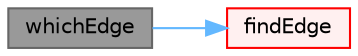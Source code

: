digraph "whichEdge"
{
 // LATEX_PDF_SIZE
  bgcolor="transparent";
  edge [fontname=Helvetica,fontsize=10,labelfontname=Helvetica,labelfontsize=10];
  node [fontname=Helvetica,fontsize=10,shape=box,height=0.2,width=0.4];
  rankdir="LR";
  Node1 [id="Node000001",label="whichEdge",height=0.2,width=0.4,color="gray40", fillcolor="grey60", style="filled", fontcolor="black",tooltip=" "];
  Node1 -> Node2 [id="edge1_Node000001_Node000002",color="steelblue1",style="solid",tooltip=" "];
  Node2 [id="Node000002",label="findEdge",height=0.2,width=0.4,color="red", fillcolor="#FFF0F0", style="filled",URL="$classFoam_1_1PrimitivePatch.html#aec2133637827ba83ebeaa6910b95a8f0",tooltip=" "];
}
